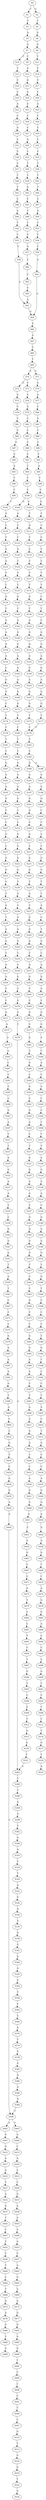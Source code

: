 strict digraph  {
	S0 -> S1 [ label = C ];
	S0 -> S2 [ label = G ];
	S1 -> S3 [ label = C ];
	S2 -> S4 [ label = T ];
	S3 -> S5 [ label = A ];
	S4 -> S6 [ label = A ];
	S5 -> S7 [ label = G ];
	S6 -> S8 [ label = G ];
	S7 -> S9 [ label = T ];
	S7 -> S10 [ label = C ];
	S8 -> S11 [ label = T ];
	S9 -> S12 [ label = A ];
	S10 -> S13 [ label = T ];
	S11 -> S14 [ label = T ];
	S12 -> S15 [ label = G ];
	S13 -> S16 [ label = T ];
	S14 -> S17 [ label = T ];
	S15 -> S18 [ label = G ];
	S16 -> S19 [ label = C ];
	S17 -> S20 [ label = C ];
	S18 -> S21 [ label = G ];
	S19 -> S22 [ label = A ];
	S20 -> S23 [ label = A ];
	S21 -> S24 [ label = T ];
	S22 -> S25 [ label = C ];
	S23 -> S26 [ label = C ];
	S24 -> S27 [ label = C ];
	S25 -> S28 [ label = G ];
	S26 -> S29 [ label = T ];
	S27 -> S30 [ label = A ];
	S28 -> S31 [ label = C ];
	S29 -> S32 [ label = C ];
	S30 -> S33 [ label = C ];
	S31 -> S34 [ label = C ];
	S32 -> S35 [ label = C ];
	S33 -> S36 [ label = T ];
	S34 -> S37 [ label = C ];
	S35 -> S38 [ label = T ];
	S36 -> S39 [ label = C ];
	S37 -> S40 [ label = T ];
	S38 -> S41 [ label = T ];
	S39 -> S42 [ label = G ];
	S40 -> S43 [ label = T ];
	S41 -> S44 [ label = T ];
	S42 -> S45 [ label = C ];
	S43 -> S46 [ label = C ];
	S44 -> S47 [ label = C ];
	S45 -> S48 [ label = T ];
	S46 -> S49 [ label = A ];
	S47 -> S50 [ label = A ];
	S48 -> S51 [ label = T ];
	S49 -> S52 [ label = T ];
	S50 -> S53 [ label = T ];
	S51 -> S54 [ label = C ];
	S52 -> S55 [ label = C ];
	S53 -> S56 [ label = C ];
	S54 -> S57 [ label = A ];
	S55 -> S58 [ label = C ];
	S56 -> S59 [ label = C ];
	S57 -> S60 [ label = T ];
	S58 -> S61 [ label = A ];
	S59 -> S62 [ label = A ];
	S60 -> S63 [ label = C ];
	S61 -> S64 [ label = G ];
	S62 -> S64 [ label = G ];
	S63 -> S65 [ label = C ];
	S64 -> S66 [ label = A ];
	S65 -> S61 [ label = A ];
	S66 -> S67 [ label = A ];
	S67 -> S68 [ label = C ];
	S68 -> S69 [ label = C ];
	S69 -> S70 [ label = A ];
	S69 -> S71 [ label = G ];
	S70 -> S72 [ label = G ];
	S70 -> S73 [ label = C ];
	S71 -> S74 [ label = G ];
	S72 -> S75 [ label = A ];
	S73 -> S76 [ label = C ];
	S74 -> S77 [ label = A ];
	S75 -> S78 [ label = C ];
	S76 -> S79 [ label = A ];
	S77 -> S80 [ label = C ];
	S78 -> S81 [ label = T ];
	S79 -> S82 [ label = C ];
	S80 -> S83 [ label = G ];
	S81 -> S84 [ label = C ];
	S82 -> S85 [ label = C ];
	S83 -> S86 [ label = C ];
	S84 -> S87 [ label = C ];
	S85 -> S88 [ label = C ];
	S86 -> S89 [ label = C ];
	S87 -> S90 [ label = C ];
	S88 -> S91 [ label = C ];
	S89 -> S92 [ label = C ];
	S90 -> S93 [ label = A ];
	S91 -> S94 [ label = T ];
	S92 -> S95 [ label = A ];
	S93 -> S96 [ label = T ];
	S94 -> S97 [ label = T ];
	S95 -> S98 [ label = T ];
	S96 -> S99 [ label = C ];
	S97 -> S100 [ label = C ];
	S98 -> S101 [ label = C ];
	S99 -> S102 [ label = T ];
	S100 -> S103 [ label = C ];
	S100 -> S104 [ label = G ];
	S101 -> S105 [ label = G ];
	S102 -> S106 [ label = G ];
	S103 -> S107 [ label = T ];
	S104 -> S108 [ label = A ];
	S105 -> S109 [ label = T ];
	S106 -> S110 [ label = C ];
	S107 -> S111 [ label = G ];
	S108 -> S112 [ label = T ];
	S109 -> S113 [ label = C ];
	S110 -> S114 [ label = C ];
	S111 -> S115 [ label = T ];
	S112 -> S116 [ label = C ];
	S113 -> S117 [ label = C ];
	S114 -> S118 [ label = A ];
	S115 -> S119 [ label = C ];
	S116 -> S120 [ label = G ];
	S117 -> S121 [ label = T ];
	S118 -> S122 [ label = G ];
	S119 -> S123 [ label = C ];
	S120 -> S124 [ label = T ];
	S121 -> S125 [ label = C ];
	S122 -> S126 [ label = T ];
	S123 -> S127 [ label = T ];
	S124 -> S128 [ label = T ];
	S125 -> S129 [ label = T ];
	S126 -> S130 [ label = C ];
	S127 -> S131 [ label = T ];
	S128 -> S132 [ label = T ];
	S129 -> S133 [ label = T ];
	S130 -> S134 [ label = G ];
	S131 -> S135 [ label = G ];
	S132 -> S136 [ label = G ];
	S133 -> S137 [ label = C ];
	S134 -> S138 [ label = T ];
	S135 -> S139 [ label = T ];
	S136 -> S140 [ label = T ];
	S137 -> S141 [ label = T ];
	S138 -> S142 [ label = A ];
	S139 -> S143 [ label = A ];
	S140 -> S144 [ label = A ];
	S141 -> S145 [ label = C ];
	S142 -> S146 [ label = A ];
	S143 -> S147 [ label = G ];
	S144 -> S148 [ label = G ];
	S145 -> S149 [ label = G ];
	S146 -> S150 [ label = G ];
	S147 -> S151 [ label = G ];
	S148 -> S152 [ label = G ];
	S149 -> S153 [ label = G ];
	S150 -> S154 [ label = A ];
	S151 -> S155 [ label = A ];
	S152 -> S156 [ label = A ];
	S153 -> S157 [ label = A ];
	S154 -> S158 [ label = C ];
	S155 -> S159 [ label = G ];
	S156 -> S160 [ label = A ];
	S157 -> S161 [ label = G ];
	S158 -> S162 [ label = G ];
	S159 -> S163 [ label = A ];
	S160 -> S164 [ label = A ];
	S161 -> S165 [ label = A ];
	S162 -> S166 [ label = G ];
	S163 -> S167 [ label = G ];
	S164 -> S168 [ label = G ];
	S165 -> S169 [ label = G ];
	S166 -> S170 [ label = C ];
	S167 -> S171 [ label = G ];
	S168 -> S172 [ label = G ];
	S169 -> S173 [ label = G ];
	S170 -> S174 [ label = T ];
	S171 -> S175 [ label = T ];
	S172 -> S176 [ label = T ];
	S173 -> S177 [ label = T ];
	S174 -> S178 [ label = C ];
	S175 -> S179 [ label = C ];
	S176 -> S180 [ label = C ];
	S177 -> S179 [ label = C ];
	S178 -> S181 [ label = T ];
	S179 -> S182 [ label = C ];
	S180 -> S183 [ label = C ];
	S181 -> S184 [ label = C ];
	S182 -> S185 [ label = C ];
	S183 -> S186 [ label = C ];
	S184 -> S187 [ label = G ];
	S185 -> S188 [ label = A ];
	S185 -> S189 [ label = G ];
	S186 -> S190 [ label = G ];
	S187 -> S191 [ label = A ];
	S188 -> S192 [ label = G ];
	S189 -> S193 [ label = G ];
	S190 -> S194 [ label = A ];
	S191 -> S195 [ label = A ];
	S192 -> S196 [ label = A ];
	S193 -> S197 [ label = A ];
	S194 -> S198 [ label = A ];
	S195 -> S199 [ label = G ];
	S196 -> S200 [ label = G ];
	S197 -> S201 [ label = G ];
	S198 -> S202 [ label = G ];
	S199 -> S203 [ label = T ];
	S200 -> S204 [ label = C ];
	S201 -> S205 [ label = G ];
	S202 -> S206 [ label = T ];
	S203 -> S207 [ label = C ];
	S204 -> S208 [ label = C ];
	S205 -> S209 [ label = C ];
	S206 -> S210 [ label = C ];
	S207 -> S211 [ label = G ];
	S208 -> S212 [ label = A ];
	S209 -> S213 [ label = G ];
	S210 -> S214 [ label = G ];
	S211 -> S215 [ label = C ];
	S212 -> S216 [ label = C ];
	S213 -> S217 [ label = T ];
	S214 -> S218 [ label = A ];
	S215 -> S219 [ label = G ];
	S216 -> S220 [ label = G ];
	S217 -> S221 [ label = G ];
	S218 -> S222 [ label = G ];
	S219 -> S223 [ label = G ];
	S220 -> S224 [ label = G ];
	S221 -> S225 [ label = G ];
	S222 -> S226 [ label = G ];
	S223 -> S227 [ label = C ];
	S224 -> S228 [ label = T ];
	S225 -> S229 [ label = T ];
	S226 -> S230 [ label = T ];
	S227 -> S231 [ label = T ];
	S228 -> S232 [ label = T ];
	S229 -> S233 [ label = A ];
	S230 -> S234 [ label = A ];
	S231 -> S235 [ label = A ];
	S232 -> S236 [ label = A ];
	S233 -> S237 [ label = T ];
	S234 -> S238 [ label = T ];
	S235 -> S239 [ label = T ];
	S236 -> S240 [ label = C ];
	S237 -> S241 [ label = G ];
	S238 -> S242 [ label = A ];
	S239 -> S243 [ label = A ];
	S240 -> S244 [ label = T ];
	S241 -> S245 [ label = A ];
	S242 -> S246 [ label = A ];
	S243 -> S247 [ label = G ];
	S244 -> S248 [ label = G ];
	S245 -> S249 [ label = G ];
	S246 -> S250 [ label = G ];
	S247 -> S251 [ label = T ];
	S248 -> S252 [ label = C ];
	S249 -> S253 [ label = C ];
	S250 -> S254 [ label = T ];
	S251 -> S255 [ label = A ];
	S252 -> S256 [ label = A ];
	S253 -> S257 [ label = G ];
	S254 -> S258 [ label = C ];
	S255 -> S259 [ label = G ];
	S256 -> S260 [ label = G ];
	S257 -> S261 [ label = G ];
	S258 -> S262 [ label = G ];
	S259 -> S263 [ label = C ];
	S260 -> S264 [ label = A ];
	S261 -> S265 [ label = T ];
	S262 -> S266 [ label = T ];
	S263 -> S267 [ label = C ];
	S264 -> S268 [ label = C ];
	S265 -> S269 [ label = C ];
	S266 -> S270 [ label = G ];
	S267 -> S271 [ label = G ];
	S268 -> S272 [ label = G ];
	S269 -> S273 [ label = G ];
	S270 -> S274 [ label = G ];
	S271 -> S275 [ label = A ];
	S272 -> S276 [ label = G ];
	S273 -> S277 [ label = C ];
	S274 -> S278 [ label = T ];
	S275 -> S279 [ label = A ];
	S276 -> S280 [ label = A ];
	S277 -> S281 [ label = A ];
	S278 -> S282 [ label = A ];
	S279 -> S283 [ label = A ];
	S280 -> S284 [ label = C ];
	S281 -> S285 [ label = C ];
	S282 -> S286 [ label = C ];
	S283 -> S287 [ label = C ];
	S284 -> S288 [ label = A ];
	S285 -> S289 [ label = G ];
	S286 -> S290 [ label = C ];
	S287 -> S291 [ label = C ];
	S288 -> S292 [ label = C ];
	S289 -> S293 [ label = C ];
	S290 -> S294 [ label = G ];
	S291 -> S295 [ label = C ];
	S292 -> S296 [ label = A ];
	S293 -> S297 [ label = G ];
	S294 -> S298 [ label = G ];
	S295 -> S299 [ label = C ];
	S296 -> S300 [ label = C ];
	S297 -> S301 [ label = C ];
	S298 -> S302 [ label = T ];
	S299 -> S303 [ label = G ];
	S300 -> S304 [ label = C ];
	S301 -> S305 [ label = G ];
	S302 -> S306 [ label = G ];
	S303 -> S307 [ label = A ];
	S304 -> S308 [ label = T ];
	S305 -> S309 [ label = G ];
	S306 -> S310 [ label = G ];
	S307 -> S311 [ label = C ];
	S308 -> S312 [ label = C ];
	S309 -> S313 [ label = C ];
	S310 -> S314 [ label = T ];
	S311 -> S315 [ label = T ];
	S312 -> S316 [ label = T ];
	S313 -> S317 [ label = T ];
	S314 -> S318 [ label = T ];
	S315 -> S319 [ label = A ];
	S316 -> S320 [ label = A ];
	S317 -> S321 [ label = G ];
	S318 -> S322 [ label = A ];
	S319 -> S323 [ label = G ];
	S320 -> S324 [ label = G ];
	S321 -> S325 [ label = G ];
	S322 -> S326 [ label = G ];
	S323 -> S327 [ label = A ];
	S324 -> S328 [ label = A ];
	S325 -> S329 [ label = A ];
	S326 -> S330 [ label = A ];
	S327 -> S331 [ label = A ];
	S328 -> S332 [ label = A ];
	S329 -> S333 [ label = A ];
	S330 -> S334 [ label = A ];
	S331 -> S335 [ label = T ];
	S332 -> S336 [ label = C ];
	S333 -> S337 [ label = T ];
	S334 -> S338 [ label = G ];
	S335 -> S339 [ label = C ];
	S336 -> S340 [ label = G ];
	S337 -> S341 [ label = G ];
	S338 -> S342 [ label = G ];
	S339 -> S343 [ label = G ];
	S340 -> S344 [ label = A ];
	S341 -> S345 [ label = G ];
	S342 -> S346 [ label = G ];
	S343 -> S347 [ label = G ];
	S344 -> S348 [ label = G ];
	S345 -> S349 [ label = G ];
	S346 -> S350 [ label = G ];
	S347 -> S351 [ label = G ];
	S348 -> S352 [ label = G ];
	S349 -> S353 [ label = G ];
	S350 -> S354 [ label = G ];
	S351 -> S355 [ label = T ];
	S352 -> S356 [ label = T ];
	S353 -> S357 [ label = T ];
	S354 -> S358 [ label = T ];
	S355 -> S359 [ label = A ];
	S356 -> S360 [ label = G ];
	S357 -> S361 [ label = C ];
	S358 -> S362 [ label = C ];
	S359 -> S363 [ label = T ];
	S360 -> S364 [ label = T ];
	S361 -> S365 [ label = C ];
	S362 -> S366 [ label = C ];
	S363 -> S367 [ label = C ];
	S364 -> S368 [ label = C ];
	S365 -> S369 [ label = G ];
	S366 -> S370 [ label = G ];
	S367 -> S371 [ label = C ];
	S368 -> S372 [ label = C ];
	S369 -> S373 [ label = C ];
	S370 -> S374 [ label = T ];
	S371 -> S375 [ label = C ];
	S372 -> S376 [ label = C ];
	S373 -> S377 [ label = C ];
	S374 -> S378 [ label = C ];
	S375 -> S379 [ label = G ];
	S376 -> S380 [ label = T ];
	S377 -> S381 [ label = G ];
	S378 -> S382 [ label = G ];
	S379 -> S383 [ label = A ];
	S380 -> S384 [ label = G ];
	S381 -> S385 [ label = G ];
	S382 -> S386 [ label = G ];
	S383 -> S387 [ label = A ];
	S384 -> S388 [ label = T ];
	S385 -> S389 [ label = A ];
	S386 -> S390 [ label = A ];
	S387 -> S391 [ label = A ];
	S388 -> S392 [ label = C ];
	S389 -> S393 [ label = A ];
	S390 -> S394 [ label = A ];
	S391 -> S395 [ label = G ];
	S392 -> S396 [ label = C ];
	S393 -> S397 [ label = C ];
	S394 -> S398 [ label = C ];
	S395 -> S399 [ label = T ];
	S396 -> S400 [ label = T ];
	S397 -> S401 [ label = T ];
	S398 -> S402 [ label = A ];
	S398 -> S403 [ label = T ];
	S399 -> S404 [ label = G ];
	S400 -> S405 [ label = A ];
	S401 -> S406 [ label = G ];
	S402 -> S407 [ label = G ];
	S403 -> S408 [ label = A ];
	S404 -> S409 [ label = T ];
	S405 -> S410 [ label = C ];
	S406 -> S411 [ label = C ];
	S407 -> S412 [ label = G ];
	S408 -> S413 [ label = C ];
	S409 -> S414 [ label = C ];
	S410 -> S415 [ label = T ];
	S411 -> S416 [ label = A ];
	S412 -> S417 [ label = A ];
	S413 -> S418 [ label = A ];
	S414 -> S419 [ label = G ];
	S415 -> S420 [ label = A ];
	S416 -> S421 [ label = A ];
	S417 -> S422 [ label = A ];
	S418 -> S423 [ label = A ];
	S419 -> S424 [ label = T ];
	S420 -> S425 [ label = C ];
	S421 -> S426 [ label = C ];
	S422 -> S427 [ label = T ];
	S423 -> S428 [ label = C ];
	S424 -> S429 [ label = C ];
	S425 -> S430 [ label = C ];
	S426 -> S431 [ label = C ];
	S427 -> S432 [ label = A ];
	S428 -> S433 [ label = G ];
	S429 -> S434 [ label = G ];
	S430 -> S435 [ label = A ];
	S431 -> S436 [ label = A ];
	S432 -> S437 [ label = G ];
	S433 -> S438 [ label = A ];
	S434 -> S439 [ label = G ];
	S435 -> S440 [ label = G ];
	S436 -> S441 [ label = G ];
	S437 -> S442 [ label = T ];
	S438 -> S443 [ label = A ];
	S439 -> S444 [ label = A ];
	S440 -> S445 [ label = G ];
	S441 -> S446 [ label = A ];
	S442 -> S447 [ label = C ];
	S443 -> S448 [ label = A ];
	S444 -> S449 [ label = A ];
	S445 -> S450 [ label = A ];
	S446 -> S451 [ label = A ];
	S447 -> S452 [ label = T ];
	S448 -> S453 [ label = A ];
	S449 -> S398 [ label = C ];
	S450 -> S454 [ label = G ];
	S451 -> S455 [ label = C ];
	S452 -> S456 [ label = C ];
	S453 -> S457 [ label = C ];
	S454 -> S458 [ label = A ];
	S455 -> S459 [ label = A ];
	S456 -> S460 [ label = T ];
	S457 -> S461 [ label = A ];
	S458 -> S462 [ label = G ];
	S459 -> S463 [ label = G ];
	S460 -> S464 [ label = C ];
	S461 -> S465 [ label = G ];
	S462 -> S466 [ label = T ];
	S463 -> S467 [ label = C ];
	S464 -> S468 [ label = T ];
	S465 -> S469 [ label = A ];
	S466 -> S470 [ label = C ];
	S467 -> S471 [ label = C ];
	S468 -> S472 [ label = G ];
	S469 -> S473 [ label = A ];
	S470 -> S474 [ label = A ];
	S471 -> S475 [ label = G ];
	S472 -> S476 [ label = A ];
	S473 -> S477 [ label = G ];
	S474 -> S478 [ label = G ];
	S475 -> S479 [ label = T ];
	S476 -> S480 [ label = G ];
	S477 -> S481 [ label = G ];
	S478 -> S482 [ label = G ];
	S479 -> S483 [ label = C ];
	S480 -> S484 [ label = T ];
	S481 -> S485 [ label = G ];
	S482 -> S486 [ label = A ];
	S483 -> S487 [ label = C ];
	S484 -> S488 [ label = A ];
	S485 -> S489 [ label = G ];
	S486 -> S490 [ label = C ];
	S487 -> S491 [ label = T ];
	S489 -> S492 [ label = T ];
	S490 -> S493 [ label = C ];
	S491 -> S494 [ label = C ];
	S492 -> S495 [ label = C ];
	S493 -> S496 [ label = A ];
	S494 -> S497 [ label = T ];
	S495 -> S498 [ label = T ];
	S496 -> S499 [ label = G ];
	S497 -> S500 [ label = G ];
	S498 -> S501 [ label = C ];
	S499 -> S502 [ label = T ];
	S500 -> S503 [ label = T ];
	S501 -> S504 [ label = T ];
	S502 -> S505 [ label = C ];
	S503 -> S506 [ label = C ];
	S504 -> S507 [ label = C ];
	S505 -> S508 [ label = T ];
	S506 -> S509 [ label = G ];
	S507 -> S510 [ label = G ];
	S508 -> S511 [ label = C ];
	S509 -> S512 [ label = T ];
	S510 -> S513 [ label = T ];
	S511 -> S514 [ label = T ];
	S512 -> S515 [ label = G ];
	S513 -> S516 [ label = G ];
	S514 -> S517 [ label = G ];
	S515 -> S518 [ label = G ];
	S516 -> S519 [ label = G ];
	S517 -> S520 [ label = T ];
	S518 -> S521 [ label = T ];
	S519 -> S522 [ label = T ];
	S520 -> S523 [ label = A ];
	S521 -> S282 [ label = A ];
	S522 -> S524 [ label = A ];
}

